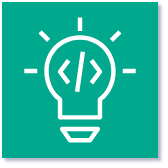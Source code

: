 <mxfile type="MultiCloud">
	<diagram id="diagram_1" name="AWS components">
		<mxGraphModel dx="1015" dy="661" grid="1" gridSize="10" guides="1" tooltips="1" connect="1" arrows="1" fold="1" page="1" pageScale="1" pageWidth="850" pageHeight="1100" math="0" shadow="1">
			<root>
				<mxCell id="0"/>
				<mxCell id="1" parent="0"/>
				<mxCell id="vertex:codeguru:codeguru" value="" style="sketch=0;outlineConnect=0;fontColor=#232F3E;fillColor=#01A88D;strokeColor=#ffffff;dashed=0;verticalLabelPosition=bottom;verticalAlign=top;align=left;html=1;fontSize=12;fontStyle=0;aspect=fixed;shape=mxgraph.aws4.resourceIcon;resIcon=mxgraph.aws4.codeguru_2;" parent="1" vertex="1">
					<mxGeometry width="78" height="78" as="geometry"/>
				</mxCell>
			</root>
		</mxGraphModel>
	</diagram>
</mxfile>